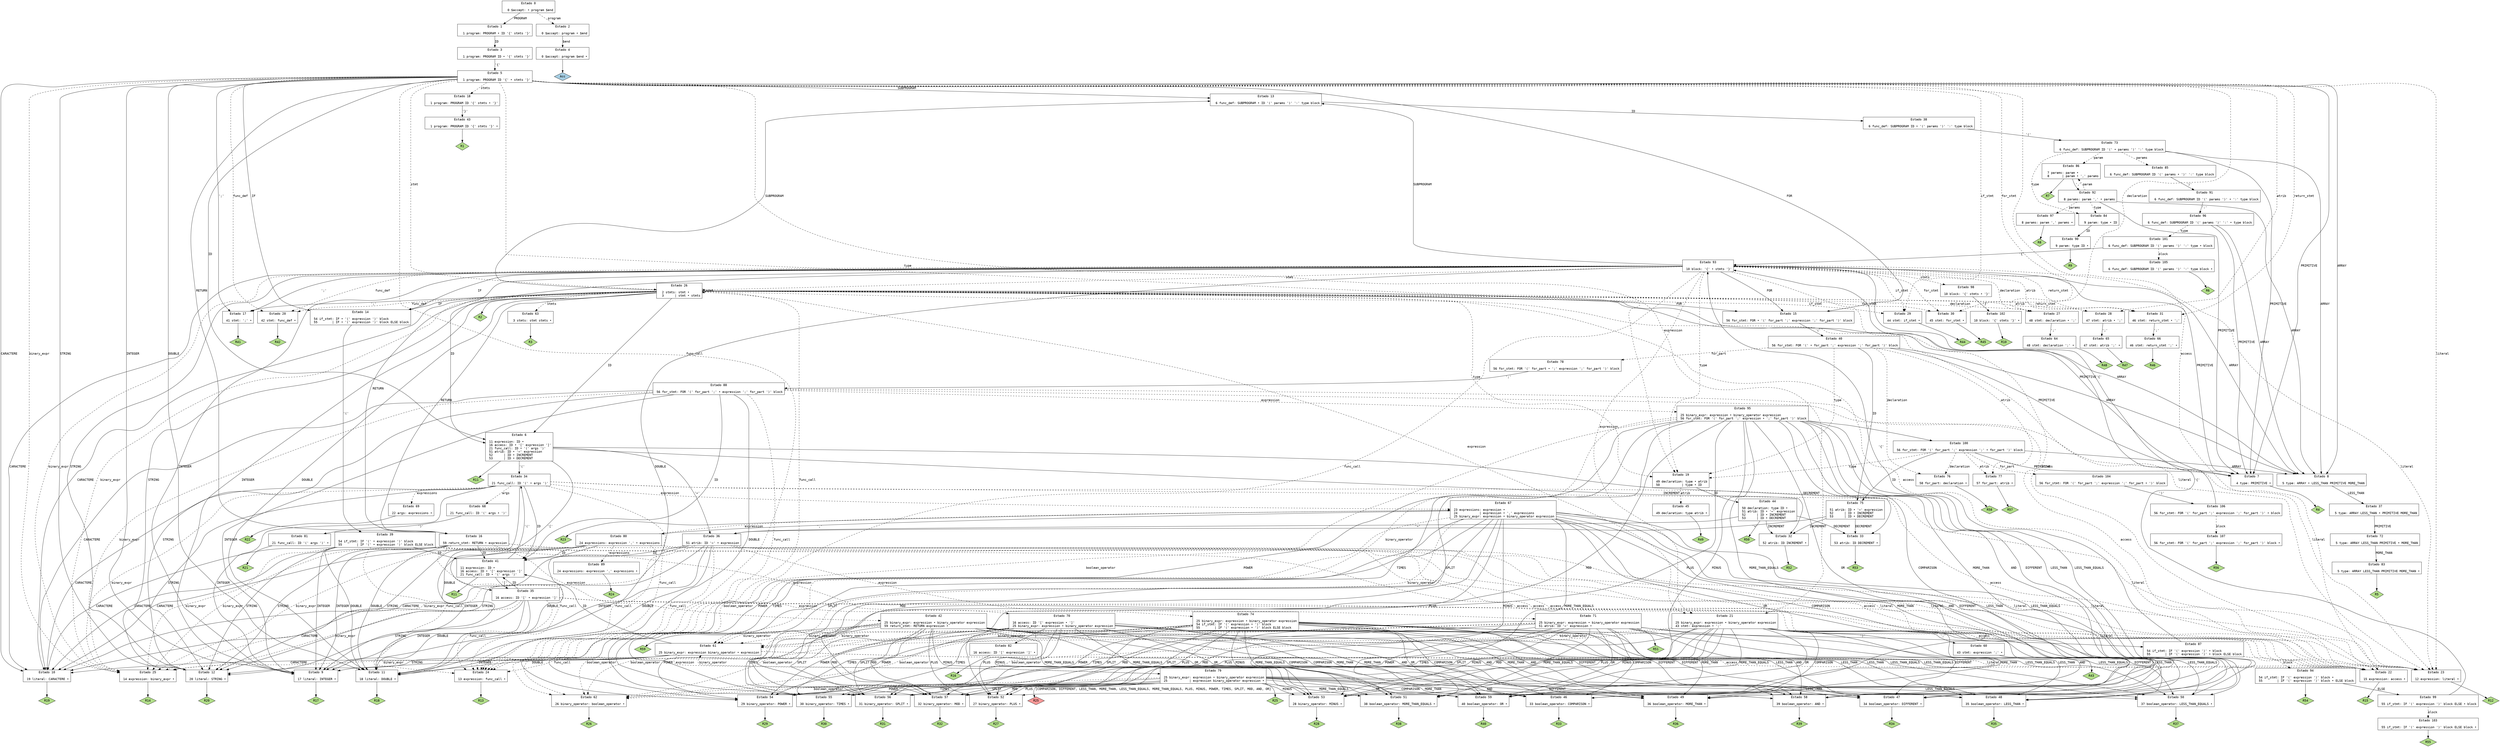 // Gerado por GNU Bison 3.8.2.
// Relate erros para <bug-bison@gnu.org>.
// Site: <https://www.gnu.org/software/bison/>.

digraph "adpp_parser.y"
{
  node [fontname = courier, shape = box, colorscheme = paired6]
  edge [fontname = courier]

  0 [label="Estado 0\n\l  0 $accept: • program $end\l"]
  0 -> 1 [style=solid label="PROGRAM"]
  0 -> 2 [style=dashed label="program"]
  1 [label="Estado 1\n\l  1 program: PROGRAM • ID '{' stmts '}'\l"]
  1 -> 3 [style=solid label="ID"]
  2 [label="Estado 2\n\l  0 $accept: program • $end\l"]
  2 -> 4 [style=solid label="$end"]
  3 [label="Estado 3\n\l  1 program: PROGRAM ID • '{' stmts '}'\l"]
  3 -> 5 [style=solid label="'{'"]
  4 [label="Estado 4\n\l  0 $accept: program $end •\l"]
  4 -> "4R0" [style=solid]
 "4R0" [label="Acc", fillcolor=1, shape=diamond, style=filled]
  5 [label="Estado 5\n\l  1 program: PROGRAM ID '{' • stmts '}'\l"]
  5 -> 6 [style=solid label="ID"]
  5 -> 7 [style=solid label="PRIMITIVE"]
  5 -> 8 [style=solid label="ARRAY"]
  5 -> 9 [style=solid label="INTEGER"]
  5 -> 10 [style=solid label="CARACTERE"]
  5 -> 11 [style=solid label="DOUBLE"]
  5 -> 12 [style=solid label="STRING"]
  5 -> 13 [style=solid label="SUBPROGRAM"]
  5 -> 14 [style=solid label="IF"]
  5 -> 15 [style=solid label="FOR"]
  5 -> 16 [style=solid label="RETURN"]
  5 -> 17 [style=solid label="';'"]
  5 -> 18 [style=dashed label="stmts"]
  5 -> 19 [style=dashed label="type"]
  5 -> 20 [style=dashed label="func_def"]
  5 -> 21 [style=dashed label="expression"]
  5 -> 22 [style=dashed label="access"]
  5 -> 23 [style=dashed label="literal"]
  5 -> 24 [style=dashed label="func_call"]
  5 -> 25 [style=dashed label="binary_expr"]
  5 -> 26 [style=dashed label="stmt"]
  5 -> 27 [style=dashed label="declaration"]
  5 -> 28 [style=dashed label="atrib"]
  5 -> 29 [style=dashed label="if_stmt"]
  5 -> 30 [style=dashed label="for_stmt"]
  5 -> 31 [style=dashed label="return_stmt"]
  6 [label="Estado 6\n\l 11 expression: ID •\l 16 access: ID • '[' expression ']'\l 21 func_call: ID • '(' args ')'\l 51 atrib: ID • '=' expression\l 52      | ID • INCREMENT\l 53      | ID • DECREMENT\l"]
  6 -> 32 [style=solid label="INCREMENT"]
  6 -> 33 [style=solid label="DECREMENT"]
  6 -> 34 [style=solid label="'('"]
  6 -> 35 [style=solid label="'['"]
  6 -> 36 [style=solid label="'='"]
  6 -> "6R11" [style=solid]
 "6R11" [label="R11", fillcolor=3, shape=diamond, style=filled]
  7 [label="Estado 7\n\l  4 type: PRIMITIVE •\l"]
  7 -> "7R4" [style=solid]
 "7R4" [label="R4", fillcolor=3, shape=diamond, style=filled]
  8 [label="Estado 8\n\l  5 type: ARRAY • LESS_THAN PRIMITIVE MORE_THAN\l"]
  8 -> 37 [style=solid label="LESS_THAN"]
  9 [label="Estado 9\n\l 17 literal: INTEGER •\l"]
  9 -> "9R17" [style=solid]
 "9R17" [label="R17", fillcolor=3, shape=diamond, style=filled]
  10 [label="Estado 10\n\l 19 literal: CARACTERE •\l"]
  10 -> "10R19" [style=solid]
 "10R19" [label="R19", fillcolor=3, shape=diamond, style=filled]
  11 [label="Estado 11\n\l 18 literal: DOUBLE •\l"]
  11 -> "11R18" [style=solid]
 "11R18" [label="R18", fillcolor=3, shape=diamond, style=filled]
  12 [label="Estado 12\n\l 20 literal: STRING •\l"]
  12 -> "12R20" [style=solid]
 "12R20" [label="R20", fillcolor=3, shape=diamond, style=filled]
  13 [label="Estado 13\n\l  6 func_def: SUBPROGRAM • ID '(' params ')' ':' type block\l"]
  13 -> 38 [style=solid label="ID"]
  14 [label="Estado 14\n\l 54 if_stmt: IF • '(' expression ')' block\l 55        | IF • '(' expression ')' block ELSE block\l"]
  14 -> 39 [style=solid label="'('"]
  15 [label="Estado 15\n\l 56 for_stmt: FOR • '(' for_part ';' expression ';' for_part ')' block\l"]
  15 -> 40 [style=solid label="'('"]
  16 [label="Estado 16\n\l 59 return_stmt: RETURN • expression\l"]
  16 -> 41 [style=solid label="ID"]
  16 -> 9 [style=solid label="INTEGER"]
  16 -> 10 [style=solid label="CARACTERE"]
  16 -> 11 [style=solid label="DOUBLE"]
  16 -> 12 [style=solid label="STRING"]
  16 -> 42 [style=dashed label="expression"]
  16 -> 22 [style=dashed label="access"]
  16 -> 23 [style=dashed label="literal"]
  16 -> 24 [style=dashed label="func_call"]
  16 -> 25 [style=dashed label="binary_expr"]
  17 [label="Estado 17\n\l 41 stmt: ';' •\l"]
  17 -> "17R41" [style=solid]
 "17R41" [label="R41", fillcolor=3, shape=diamond, style=filled]
  18 [label="Estado 18\n\l  1 program: PROGRAM ID '{' stmts • '}'\l"]
  18 -> 43 [style=solid label="'}'"]
  19 [label="Estado 19\n\l 49 declaration: type • atrib\l 50            | type • ID\l"]
  19 -> 44 [style=solid label="ID"]
  19 -> 45 [style=dashed label="atrib"]
  20 [label="Estado 20\n\l 42 stmt: func_def •\l"]
  20 -> "20R42" [style=solid]
 "20R42" [label="R42", fillcolor=3, shape=diamond, style=filled]
  21 [label="Estado 21\n\l 25 binary_expr: expression • binary_operator expression\l 43 stmt: expression • ';'\l"]
  21 -> 46 [style=solid label="COMPARISON"]
  21 -> 47 [style=solid label="DIFFERENT"]
  21 -> 48 [style=solid label="LESS_THAN"]
  21 -> 49 [style=solid label="MORE_THAN"]
  21 -> 50 [style=solid label="LESS_THAN_EQUALS"]
  21 -> 51 [style=solid label="MORE_THAN_EQUALS"]
  21 -> 52 [style=solid label="PLUS"]
  21 -> 53 [style=solid label="MINUS"]
  21 -> 54 [style=solid label="POWER"]
  21 -> 55 [style=solid label="TIMES"]
  21 -> 56 [style=solid label="SPLIT"]
  21 -> 57 [style=solid label="MOD"]
  21 -> 58 [style=solid label="AND"]
  21 -> 59 [style=solid label="OR"]
  21 -> 60 [style=solid label="';'"]
  21 -> 61 [style=dashed label="binary_operator"]
  21 -> 62 [style=dashed label="boolean_operator"]
  22 [label="Estado 22\n\l 15 expression: access •\l"]
  22 -> "22R15" [style=solid]
 "22R15" [label="R15", fillcolor=3, shape=diamond, style=filled]
  23 [label="Estado 23\n\l 12 expression: literal •\l"]
  23 -> "23R12" [style=solid]
 "23R12" [label="R12", fillcolor=3, shape=diamond, style=filled]
  24 [label="Estado 24\n\l 13 expression: func_call •\l"]
  24 -> "24R13" [style=solid]
 "24R13" [label="R13", fillcolor=3, shape=diamond, style=filled]
  25 [label="Estado 25\n\l 14 expression: binary_expr •\l"]
  25 -> "25R14" [style=solid]
 "25R14" [label="R14", fillcolor=3, shape=diamond, style=filled]
  26 [label="Estado 26\n\l  2 stmts: stmt •\l  3      | stmt • stmts\l"]
  26 -> 6 [style=solid label="ID"]
  26 -> 7 [style=solid label="PRIMITIVE"]
  26 -> 8 [style=solid label="ARRAY"]
  26 -> 9 [style=solid label="INTEGER"]
  26 -> 10 [style=solid label="CARACTERE"]
  26 -> 11 [style=solid label="DOUBLE"]
  26 -> 12 [style=solid label="STRING"]
  26 -> 13 [style=solid label="SUBPROGRAM"]
  26 -> 14 [style=solid label="IF"]
  26 -> 15 [style=solid label="FOR"]
  26 -> 16 [style=solid label="RETURN"]
  26 -> 17 [style=solid label="';'"]
  26 -> 63 [style=dashed label="stmts"]
  26 -> 19 [style=dashed label="type"]
  26 -> 20 [style=dashed label="func_def"]
  26 -> 21 [style=dashed label="expression"]
  26 -> 22 [style=dashed label="access"]
  26 -> 23 [style=dashed label="literal"]
  26 -> 24 [style=dashed label="func_call"]
  26 -> 25 [style=dashed label="binary_expr"]
  26 -> 26 [style=dashed label="stmt"]
  26 -> 27 [style=dashed label="declaration"]
  26 -> 28 [style=dashed label="atrib"]
  26 -> 29 [style=dashed label="if_stmt"]
  26 -> 30 [style=dashed label="for_stmt"]
  26 -> 31 [style=dashed label="return_stmt"]
  26 -> "26R2" [style=solid]
 "26R2" [label="R2", fillcolor=3, shape=diamond, style=filled]
  27 [label="Estado 27\n\l 48 stmt: declaration • ';'\l"]
  27 -> 64 [style=solid label="';'"]
  28 [label="Estado 28\n\l 47 stmt: atrib • ';'\l"]
  28 -> 65 [style=solid label="';'"]
  29 [label="Estado 29\n\l 44 stmt: if_stmt •\l"]
  29 -> "29R44" [style=solid]
 "29R44" [label="R44", fillcolor=3, shape=diamond, style=filled]
  30 [label="Estado 30\n\l 45 stmt: for_stmt •\l"]
  30 -> "30R45" [style=solid]
 "30R45" [label="R45", fillcolor=3, shape=diamond, style=filled]
  31 [label="Estado 31\n\l 46 stmt: return_stmt • ';'\l"]
  31 -> 66 [style=solid label="';'"]
  32 [label="Estado 32\n\l 52 atrib: ID INCREMENT •\l"]
  32 -> "32R52" [style=solid]
 "32R52" [label="R52", fillcolor=3, shape=diamond, style=filled]
  33 [label="Estado 33\n\l 53 atrib: ID DECREMENT •\l"]
  33 -> "33R53" [style=solid]
 "33R53" [label="R53", fillcolor=3, shape=diamond, style=filled]
  34 [label="Estado 34\n\l 21 func_call: ID '(' • args ')'\l"]
  34 -> 41 [style=solid label="ID"]
  34 -> 9 [style=solid label="INTEGER"]
  34 -> 10 [style=solid label="CARACTERE"]
  34 -> 11 [style=solid label="DOUBLE"]
  34 -> 12 [style=solid label="STRING"]
  34 -> 67 [style=dashed label="expression"]
  34 -> 22 [style=dashed label="access"]
  34 -> 23 [style=dashed label="literal"]
  34 -> 24 [style=dashed label="func_call"]
  34 -> 68 [style=dashed label="args"]
  34 -> 69 [style=dashed label="expressions"]
  34 -> 25 [style=dashed label="binary_expr"]
  35 [label="Estado 35\n\l 16 access: ID '[' • expression ']'\l"]
  35 -> 41 [style=solid label="ID"]
  35 -> 9 [style=solid label="INTEGER"]
  35 -> 10 [style=solid label="CARACTERE"]
  35 -> 11 [style=solid label="DOUBLE"]
  35 -> 12 [style=solid label="STRING"]
  35 -> 70 [style=dashed label="expression"]
  35 -> 22 [style=dashed label="access"]
  35 -> 23 [style=dashed label="literal"]
  35 -> 24 [style=dashed label="func_call"]
  35 -> 25 [style=dashed label="binary_expr"]
  36 [label="Estado 36\n\l 51 atrib: ID '=' • expression\l"]
  36 -> 41 [style=solid label="ID"]
  36 -> 9 [style=solid label="INTEGER"]
  36 -> 10 [style=solid label="CARACTERE"]
  36 -> 11 [style=solid label="DOUBLE"]
  36 -> 12 [style=solid label="STRING"]
  36 -> 71 [style=dashed label="expression"]
  36 -> 22 [style=dashed label="access"]
  36 -> 23 [style=dashed label="literal"]
  36 -> 24 [style=dashed label="func_call"]
  36 -> 25 [style=dashed label="binary_expr"]
  37 [label="Estado 37\n\l  5 type: ARRAY LESS_THAN • PRIMITIVE MORE_THAN\l"]
  37 -> 72 [style=solid label="PRIMITIVE"]
  38 [label="Estado 38\n\l  6 func_def: SUBPROGRAM ID • '(' params ')' ':' type block\l"]
  38 -> 73 [style=solid label="'('"]
  39 [label="Estado 39\n\l 54 if_stmt: IF '(' • expression ')' block\l 55        | IF '(' • expression ')' block ELSE block\l"]
  39 -> 41 [style=solid label="ID"]
  39 -> 9 [style=solid label="INTEGER"]
  39 -> 10 [style=solid label="CARACTERE"]
  39 -> 11 [style=solid label="DOUBLE"]
  39 -> 12 [style=solid label="STRING"]
  39 -> 74 [style=dashed label="expression"]
  39 -> 22 [style=dashed label="access"]
  39 -> 23 [style=dashed label="literal"]
  39 -> 24 [style=dashed label="func_call"]
  39 -> 25 [style=dashed label="binary_expr"]
  40 [label="Estado 40\n\l 56 for_stmt: FOR '(' • for_part ';' expression ';' for_part ')' block\l"]
  40 -> 75 [style=solid label="ID"]
  40 -> 7 [style=solid label="PRIMITIVE"]
  40 -> 8 [style=solid label="ARRAY"]
  40 -> 19 [style=dashed label="type"]
  40 -> 76 [style=dashed label="declaration"]
  40 -> 77 [style=dashed label="atrib"]
  40 -> 78 [style=dashed label="for_part"]
  41 [label="Estado 41\n\l 11 expression: ID •\l 16 access: ID • '[' expression ']'\l 21 func_call: ID • '(' args ')'\l"]
  41 -> 34 [style=solid label="'('"]
  41 -> 35 [style=solid label="'['"]
  41 -> "41R11" [style=solid]
 "41R11" [label="R11", fillcolor=3, shape=diamond, style=filled]
  42 [label="Estado 42\n\l 25 binary_expr: expression • binary_operator expression\l 59 return_stmt: RETURN expression •\l"]
  42 -> 46 [style=solid label="COMPARISON"]
  42 -> 47 [style=solid label="DIFFERENT"]
  42 -> 48 [style=solid label="LESS_THAN"]
  42 -> 49 [style=solid label="MORE_THAN"]
  42 -> 50 [style=solid label="LESS_THAN_EQUALS"]
  42 -> 51 [style=solid label="MORE_THAN_EQUALS"]
  42 -> 52 [style=solid label="PLUS"]
  42 -> 53 [style=solid label="MINUS"]
  42 -> 54 [style=solid label="POWER"]
  42 -> 55 [style=solid label="TIMES"]
  42 -> 56 [style=solid label="SPLIT"]
  42 -> 57 [style=solid label="MOD"]
  42 -> 58 [style=solid label="AND"]
  42 -> 59 [style=solid label="OR"]
  42 -> 61 [style=dashed label="binary_operator"]
  42 -> 62 [style=dashed label="boolean_operator"]
  42 -> "42R59" [style=solid]
 "42R59" [label="R59", fillcolor=3, shape=diamond, style=filled]
  43 [label="Estado 43\n\l  1 program: PROGRAM ID '{' stmts '}' •\l"]
  43 -> "43R1" [style=solid]
 "43R1" [label="R1", fillcolor=3, shape=diamond, style=filled]
  44 [label="Estado 44\n\l 50 declaration: type ID •\l 51 atrib: ID • '=' expression\l 52      | ID • INCREMENT\l 53      | ID • DECREMENT\l"]
  44 -> 32 [style=solid label="INCREMENT"]
  44 -> 33 [style=solid label="DECREMENT"]
  44 -> 36 [style=solid label="'='"]
  44 -> "44R50" [style=solid]
 "44R50" [label="R50", fillcolor=3, shape=diamond, style=filled]
  45 [label="Estado 45\n\l 49 declaration: type atrib •\l"]
  45 -> "45R49" [style=solid]
 "45R49" [label="R49", fillcolor=3, shape=diamond, style=filled]
  46 [label="Estado 46\n\l 33 boolean_operator: COMPARISON •\l"]
  46 -> "46R33" [style=solid]
 "46R33" [label="R33", fillcolor=3, shape=diamond, style=filled]
  47 [label="Estado 47\n\l 34 boolean_operator: DIFFERENT •\l"]
  47 -> "47R34" [style=solid]
 "47R34" [label="R34", fillcolor=3, shape=diamond, style=filled]
  48 [label="Estado 48\n\l 35 boolean_operator: LESS_THAN •\l"]
  48 -> "48R35" [style=solid]
 "48R35" [label="R35", fillcolor=3, shape=diamond, style=filled]
  49 [label="Estado 49\n\l 36 boolean_operator: MORE_THAN •\l"]
  49 -> "49R36" [style=solid]
 "49R36" [label="R36", fillcolor=3, shape=diamond, style=filled]
  50 [label="Estado 50\n\l 37 boolean_operator: LESS_THAN_EQUALS •\l"]
  50 -> "50R37" [style=solid]
 "50R37" [label="R37", fillcolor=3, shape=diamond, style=filled]
  51 [label="Estado 51\n\l 38 boolean_operator: MORE_THAN_EQUALS •\l"]
  51 -> "51R38" [style=solid]
 "51R38" [label="R38", fillcolor=3, shape=diamond, style=filled]
  52 [label="Estado 52\n\l 27 binary_operator: PLUS •\l"]
  52 -> "52R27" [style=solid]
 "52R27" [label="R27", fillcolor=3, shape=diamond, style=filled]
  53 [label="Estado 53\n\l 28 binary_operator: MINUS •\l"]
  53 -> "53R28" [style=solid]
 "53R28" [label="R28", fillcolor=3, shape=diamond, style=filled]
  54 [label="Estado 54\n\l 29 binary_operator: POWER •\l"]
  54 -> "54R29" [style=solid]
 "54R29" [label="R29", fillcolor=3, shape=diamond, style=filled]
  55 [label="Estado 55\n\l 30 binary_operator: TIMES •\l"]
  55 -> "55R30" [style=solid]
 "55R30" [label="R30", fillcolor=3, shape=diamond, style=filled]
  56 [label="Estado 56\n\l 31 binary_operator: SPLIT •\l"]
  56 -> "56R31" [style=solid]
 "56R31" [label="R31", fillcolor=3, shape=diamond, style=filled]
  57 [label="Estado 57\n\l 32 binary_operator: MOD •\l"]
  57 -> "57R32" [style=solid]
 "57R32" [label="R32", fillcolor=3, shape=diamond, style=filled]
  58 [label="Estado 58\n\l 39 boolean_operator: AND •\l"]
  58 -> "58R39" [style=solid]
 "58R39" [label="R39", fillcolor=3, shape=diamond, style=filled]
  59 [label="Estado 59\n\l 40 boolean_operator: OR •\l"]
  59 -> "59R40" [style=solid]
 "59R40" [label="R40", fillcolor=3, shape=diamond, style=filled]
  60 [label="Estado 60\n\l 43 stmt: expression ';' •\l"]
  60 -> "60R43" [style=solid]
 "60R43" [label="R43", fillcolor=3, shape=diamond, style=filled]
  61 [label="Estado 61\n\l 25 binary_expr: expression binary_operator • expression\l"]
  61 -> 41 [style=solid label="ID"]
  61 -> 9 [style=solid label="INTEGER"]
  61 -> 10 [style=solid label="CARACTERE"]
  61 -> 11 [style=solid label="DOUBLE"]
  61 -> 12 [style=solid label="STRING"]
  61 -> 79 [style=dashed label="expression"]
  61 -> 22 [style=dashed label="access"]
  61 -> 23 [style=dashed label="literal"]
  61 -> 24 [style=dashed label="func_call"]
  61 -> 25 [style=dashed label="binary_expr"]
  62 [label="Estado 62\n\l 26 binary_operator: boolean_operator •\l"]
  62 -> "62R26" [style=solid]
 "62R26" [label="R26", fillcolor=3, shape=diamond, style=filled]
  63 [label="Estado 63\n\l  3 stmts: stmt stmts •\l"]
  63 -> "63R3" [style=solid]
 "63R3" [label="R3", fillcolor=3, shape=diamond, style=filled]
  64 [label="Estado 64\n\l 48 stmt: declaration ';' •\l"]
  64 -> "64R48" [style=solid]
 "64R48" [label="R48", fillcolor=3, shape=diamond, style=filled]
  65 [label="Estado 65\n\l 47 stmt: atrib ';' •\l"]
  65 -> "65R47" [style=solid]
 "65R47" [label="R47", fillcolor=3, shape=diamond, style=filled]
  66 [label="Estado 66\n\l 46 stmt: return_stmt ';' •\l"]
  66 -> "66R46" [style=solid]
 "66R46" [label="R46", fillcolor=3, shape=diamond, style=filled]
  67 [label="Estado 67\n\l 23 expressions: expression •\l 24            | expression • ',' expressions\l 25 binary_expr: expression • binary_operator expression\l"]
  67 -> 46 [style=solid label="COMPARISON"]
  67 -> 47 [style=solid label="DIFFERENT"]
  67 -> 48 [style=solid label="LESS_THAN"]
  67 -> 49 [style=solid label="MORE_THAN"]
  67 -> 50 [style=solid label="LESS_THAN_EQUALS"]
  67 -> 51 [style=solid label="MORE_THAN_EQUALS"]
  67 -> 52 [style=solid label="PLUS"]
  67 -> 53 [style=solid label="MINUS"]
  67 -> 54 [style=solid label="POWER"]
  67 -> 55 [style=solid label="TIMES"]
  67 -> 56 [style=solid label="SPLIT"]
  67 -> 57 [style=solid label="MOD"]
  67 -> 58 [style=solid label="AND"]
  67 -> 59 [style=solid label="OR"]
  67 -> 80 [style=solid label="','"]
  67 -> 61 [style=dashed label="binary_operator"]
  67 -> 62 [style=dashed label="boolean_operator"]
  67 -> "67R23" [style=solid]
 "67R23" [label="R23", fillcolor=3, shape=diamond, style=filled]
  68 [label="Estado 68\n\l 21 func_call: ID '(' args • ')'\l"]
  68 -> 81 [style=solid label="')'"]
  69 [label="Estado 69\n\l 22 args: expressions •\l"]
  69 -> "69R22" [style=solid]
 "69R22" [label="R22", fillcolor=3, shape=diamond, style=filled]
  70 [label="Estado 70\n\l 16 access: ID '[' expression • ']'\l 25 binary_expr: expression • binary_operator expression\l"]
  70 -> 46 [style=solid label="COMPARISON"]
  70 -> 47 [style=solid label="DIFFERENT"]
  70 -> 48 [style=solid label="LESS_THAN"]
  70 -> 49 [style=solid label="MORE_THAN"]
  70 -> 50 [style=solid label="LESS_THAN_EQUALS"]
  70 -> 51 [style=solid label="MORE_THAN_EQUALS"]
  70 -> 52 [style=solid label="PLUS"]
  70 -> 53 [style=solid label="MINUS"]
  70 -> 54 [style=solid label="POWER"]
  70 -> 55 [style=solid label="TIMES"]
  70 -> 56 [style=solid label="SPLIT"]
  70 -> 57 [style=solid label="MOD"]
  70 -> 58 [style=solid label="AND"]
  70 -> 59 [style=solid label="OR"]
  70 -> 82 [style=solid label="']'"]
  70 -> 61 [style=dashed label="binary_operator"]
  70 -> 62 [style=dashed label="boolean_operator"]
  71 [label="Estado 71\n\l 25 binary_expr: expression • binary_operator expression\l 51 atrib: ID '=' expression •\l"]
  71 -> 46 [style=solid label="COMPARISON"]
  71 -> 47 [style=solid label="DIFFERENT"]
  71 -> 48 [style=solid label="LESS_THAN"]
  71 -> 49 [style=solid label="MORE_THAN"]
  71 -> 50 [style=solid label="LESS_THAN_EQUALS"]
  71 -> 51 [style=solid label="MORE_THAN_EQUALS"]
  71 -> 52 [style=solid label="PLUS"]
  71 -> 53 [style=solid label="MINUS"]
  71 -> 54 [style=solid label="POWER"]
  71 -> 55 [style=solid label="TIMES"]
  71 -> 56 [style=solid label="SPLIT"]
  71 -> 57 [style=solid label="MOD"]
  71 -> 58 [style=solid label="AND"]
  71 -> 59 [style=solid label="OR"]
  71 -> 61 [style=dashed label="binary_operator"]
  71 -> 62 [style=dashed label="boolean_operator"]
  71 -> "71R51" [style=solid]
 "71R51" [label="R51", fillcolor=3, shape=diamond, style=filled]
  72 [label="Estado 72\n\l  5 type: ARRAY LESS_THAN PRIMITIVE • MORE_THAN\l"]
  72 -> 83 [style=solid label="MORE_THAN"]
  73 [label="Estado 73\n\l  6 func_def: SUBPROGRAM ID '(' • params ')' ':' type block\l"]
  73 -> 7 [style=solid label="PRIMITIVE"]
  73 -> 8 [style=solid label="ARRAY"]
  73 -> 84 [style=dashed label="type"]
  73 -> 85 [style=dashed label="params"]
  73 -> 86 [style=dashed label="param"]
  74 [label="Estado 74\n\l 25 binary_expr: expression • binary_operator expression\l 54 if_stmt: IF '(' expression • ')' block\l 55        | IF '(' expression • ')' block ELSE block\l"]
  74 -> 46 [style=solid label="COMPARISON"]
  74 -> 47 [style=solid label="DIFFERENT"]
  74 -> 48 [style=solid label="LESS_THAN"]
  74 -> 49 [style=solid label="MORE_THAN"]
  74 -> 50 [style=solid label="LESS_THAN_EQUALS"]
  74 -> 51 [style=solid label="MORE_THAN_EQUALS"]
  74 -> 52 [style=solid label="PLUS"]
  74 -> 53 [style=solid label="MINUS"]
  74 -> 54 [style=solid label="POWER"]
  74 -> 55 [style=solid label="TIMES"]
  74 -> 56 [style=solid label="SPLIT"]
  74 -> 57 [style=solid label="MOD"]
  74 -> 58 [style=solid label="AND"]
  74 -> 59 [style=solid label="OR"]
  74 -> 87 [style=solid label="')'"]
  74 -> 61 [style=dashed label="binary_operator"]
  74 -> 62 [style=dashed label="boolean_operator"]
  75 [label="Estado 75\n\l 51 atrib: ID • '=' expression\l 52      | ID • INCREMENT\l 53      | ID • DECREMENT\l"]
  75 -> 32 [style=solid label="INCREMENT"]
  75 -> 33 [style=solid label="DECREMENT"]
  75 -> 36 [style=solid label="'='"]
  76 [label="Estado 76\n\l 58 for_part: declaration •\l"]
  76 -> "76R58" [style=solid]
 "76R58" [label="R58", fillcolor=3, shape=diamond, style=filled]
  77 [label="Estado 77\n\l 57 for_part: atrib •\l"]
  77 -> "77R57" [style=solid]
 "77R57" [label="R57", fillcolor=3, shape=diamond, style=filled]
  78 [label="Estado 78\n\l 56 for_stmt: FOR '(' for_part • ';' expression ';' for_part ')' block\l"]
  78 -> 88 [style=solid label="';'"]
  79 [label="Estado 79\n\l 25 binary_expr: expression • binary_operator expression\l 25            | expression binary_operator expression •\l"]
  79 -> 46 [style=solid label="COMPARISON"]
  79 -> 47 [style=solid label="DIFFERENT"]
  79 -> 48 [style=solid label="LESS_THAN"]
  79 -> 49 [style=solid label="MORE_THAN"]
  79 -> 50 [style=solid label="LESS_THAN_EQUALS"]
  79 -> 51 [style=solid label="MORE_THAN_EQUALS"]
  79 -> 52 [style=solid label="PLUS"]
  79 -> 53 [style=solid label="MINUS"]
  79 -> 54 [style=solid label="POWER"]
  79 -> 55 [style=solid label="TIMES"]
  79 -> 56 [style=solid label="SPLIT"]
  79 -> 57 [style=solid label="MOD"]
  79 -> 58 [style=solid label="AND"]
  79 -> 59 [style=solid label="OR"]
  79 -> 61 [style=dashed label="binary_operator"]
  79 -> 62 [style=dashed label="boolean_operator"]
  79 -> "79R25d" [label="[COMPARISON, DIFFERENT, LESS_THAN, MORE_THAN, LESS_THAN_EQUALS, MORE_THAN_EQUALS, PLUS, MINUS, POWER, TIMES, SPLIT, MOD, AND, OR]", style=solid]
 "79R25d" [label="R25", fillcolor=5, shape=diamond, style=filled]
  79 -> "79R25" [style=solid]
 "79R25" [label="R25", fillcolor=3, shape=diamond, style=filled]
  80 [label="Estado 80\n\l 24 expressions: expression ',' • expressions\l"]
  80 -> 41 [style=solid label="ID"]
  80 -> 9 [style=solid label="INTEGER"]
  80 -> 10 [style=solid label="CARACTERE"]
  80 -> 11 [style=solid label="DOUBLE"]
  80 -> 12 [style=solid label="STRING"]
  80 -> 67 [style=dashed label="expression"]
  80 -> 22 [style=dashed label="access"]
  80 -> 23 [style=dashed label="literal"]
  80 -> 24 [style=dashed label="func_call"]
  80 -> 89 [style=dashed label="expressions"]
  80 -> 25 [style=dashed label="binary_expr"]
  81 [label="Estado 81\n\l 21 func_call: ID '(' args ')' •\l"]
  81 -> "81R21" [style=solid]
 "81R21" [label="R21", fillcolor=3, shape=diamond, style=filled]
  82 [label="Estado 82\n\l 16 access: ID '[' expression ']' •\l"]
  82 -> "82R16" [style=solid]
 "82R16" [label="R16", fillcolor=3, shape=diamond, style=filled]
  83 [label="Estado 83\n\l  5 type: ARRAY LESS_THAN PRIMITIVE MORE_THAN •\l"]
  83 -> "83R5" [style=solid]
 "83R5" [label="R5", fillcolor=3, shape=diamond, style=filled]
  84 [label="Estado 84\n\l  9 param: type • ID\l"]
  84 -> 90 [style=solid label="ID"]
  85 [label="Estado 85\n\l  6 func_def: SUBPROGRAM ID '(' params • ')' ':' type block\l"]
  85 -> 91 [style=solid label="')'"]
  86 [label="Estado 86\n\l  7 params: param •\l  8       | param • ',' params\l"]
  86 -> 92 [style=solid label="','"]
  86 -> "86R7" [style=solid]
 "86R7" [label="R7", fillcolor=3, shape=diamond, style=filled]
  87 [label="Estado 87\n\l 54 if_stmt: IF '(' expression ')' • block\l 55        | IF '(' expression ')' • block ELSE block\l"]
  87 -> 93 [style=solid label="'{'"]
  87 -> 94 [style=dashed label="block"]
  88 [label="Estado 88\n\l 56 for_stmt: FOR '(' for_part ';' • expression ';' for_part ')' block\l"]
  88 -> 41 [style=solid label="ID"]
  88 -> 9 [style=solid label="INTEGER"]
  88 -> 10 [style=solid label="CARACTERE"]
  88 -> 11 [style=solid label="DOUBLE"]
  88 -> 12 [style=solid label="STRING"]
  88 -> 95 [style=dashed label="expression"]
  88 -> 22 [style=dashed label="access"]
  88 -> 23 [style=dashed label="literal"]
  88 -> 24 [style=dashed label="func_call"]
  88 -> 25 [style=dashed label="binary_expr"]
  89 [label="Estado 89\n\l 24 expressions: expression ',' expressions •\l"]
  89 -> "89R24" [style=solid]
 "89R24" [label="R24", fillcolor=3, shape=diamond, style=filled]
  90 [label="Estado 90\n\l  9 param: type ID •\l"]
  90 -> "90R9" [style=solid]
 "90R9" [label="R9", fillcolor=3, shape=diamond, style=filled]
  91 [label="Estado 91\n\l  6 func_def: SUBPROGRAM ID '(' params ')' • ':' type block\l"]
  91 -> 96 [style=solid label="':'"]
  92 [label="Estado 92\n\l  8 params: param ',' • params\l"]
  92 -> 7 [style=solid label="PRIMITIVE"]
  92 -> 8 [style=solid label="ARRAY"]
  92 -> 84 [style=dashed label="type"]
  92 -> 97 [style=dashed label="params"]
  92 -> 86 [style=dashed label="param"]
  93 [label="Estado 93\n\l 10 block: '{' • stmts '}'\l"]
  93 -> 6 [style=solid label="ID"]
  93 -> 7 [style=solid label="PRIMITIVE"]
  93 -> 8 [style=solid label="ARRAY"]
  93 -> 9 [style=solid label="INTEGER"]
  93 -> 10 [style=solid label="CARACTERE"]
  93 -> 11 [style=solid label="DOUBLE"]
  93 -> 12 [style=solid label="STRING"]
  93 -> 13 [style=solid label="SUBPROGRAM"]
  93 -> 14 [style=solid label="IF"]
  93 -> 15 [style=solid label="FOR"]
  93 -> 16 [style=solid label="RETURN"]
  93 -> 17 [style=solid label="';'"]
  93 -> 98 [style=dashed label="stmts"]
  93 -> 19 [style=dashed label="type"]
  93 -> 20 [style=dashed label="func_def"]
  93 -> 21 [style=dashed label="expression"]
  93 -> 22 [style=dashed label="access"]
  93 -> 23 [style=dashed label="literal"]
  93 -> 24 [style=dashed label="func_call"]
  93 -> 25 [style=dashed label="binary_expr"]
  93 -> 26 [style=dashed label="stmt"]
  93 -> 27 [style=dashed label="declaration"]
  93 -> 28 [style=dashed label="atrib"]
  93 -> 29 [style=dashed label="if_stmt"]
  93 -> 30 [style=dashed label="for_stmt"]
  93 -> 31 [style=dashed label="return_stmt"]
  94 [label="Estado 94\n\l 54 if_stmt: IF '(' expression ')' block •\l 55        | IF '(' expression ')' block • ELSE block\l"]
  94 -> 99 [style=solid label="ELSE"]
  94 -> "94R54" [style=solid]
 "94R54" [label="R54", fillcolor=3, shape=diamond, style=filled]
  95 [label="Estado 95\n\l 25 binary_expr: expression • binary_operator expression\l 56 for_stmt: FOR '(' for_part ';' expression • ';' for_part ')' block\l"]
  95 -> 46 [style=solid label="COMPARISON"]
  95 -> 47 [style=solid label="DIFFERENT"]
  95 -> 48 [style=solid label="LESS_THAN"]
  95 -> 49 [style=solid label="MORE_THAN"]
  95 -> 50 [style=solid label="LESS_THAN_EQUALS"]
  95 -> 51 [style=solid label="MORE_THAN_EQUALS"]
  95 -> 52 [style=solid label="PLUS"]
  95 -> 53 [style=solid label="MINUS"]
  95 -> 54 [style=solid label="POWER"]
  95 -> 55 [style=solid label="TIMES"]
  95 -> 56 [style=solid label="SPLIT"]
  95 -> 57 [style=solid label="MOD"]
  95 -> 58 [style=solid label="AND"]
  95 -> 59 [style=solid label="OR"]
  95 -> 100 [style=solid label="';'"]
  95 -> 61 [style=dashed label="binary_operator"]
  95 -> 62 [style=dashed label="boolean_operator"]
  96 [label="Estado 96\n\l  6 func_def: SUBPROGRAM ID '(' params ')' ':' • type block\l"]
  96 -> 7 [style=solid label="PRIMITIVE"]
  96 -> 8 [style=solid label="ARRAY"]
  96 -> 101 [style=dashed label="type"]
  97 [label="Estado 97\n\l  8 params: param ',' params •\l"]
  97 -> "97R8" [style=solid]
 "97R8" [label="R8", fillcolor=3, shape=diamond, style=filled]
  98 [label="Estado 98\n\l 10 block: '{' stmts • '}'\l"]
  98 -> 102 [style=solid label="'}'"]
  99 [label="Estado 99\n\l 55 if_stmt: IF '(' expression ')' block ELSE • block\l"]
  99 -> 93 [style=solid label="'{'"]
  99 -> 103 [style=dashed label="block"]
  100 [label="Estado 100\n\l 56 for_stmt: FOR '(' for_part ';' expression ';' • for_part ')' block\l"]
  100 -> 75 [style=solid label="ID"]
  100 -> 7 [style=solid label="PRIMITIVE"]
  100 -> 8 [style=solid label="ARRAY"]
  100 -> 19 [style=dashed label="type"]
  100 -> 76 [style=dashed label="declaration"]
  100 -> 77 [style=dashed label="atrib"]
  100 -> 104 [style=dashed label="for_part"]
  101 [label="Estado 101\n\l  6 func_def: SUBPROGRAM ID '(' params ')' ':' type • block\l"]
  101 -> 93 [style=solid label="'{'"]
  101 -> 105 [style=dashed label="block"]
  102 [label="Estado 102\n\l 10 block: '{' stmts '}' •\l"]
  102 -> "102R10" [style=solid]
 "102R10" [label="R10", fillcolor=3, shape=diamond, style=filled]
  103 [label="Estado 103\n\l 55 if_stmt: IF '(' expression ')' block ELSE block •\l"]
  103 -> "103R55" [style=solid]
 "103R55" [label="R55", fillcolor=3, shape=diamond, style=filled]
  104 [label="Estado 104\n\l 56 for_stmt: FOR '(' for_part ';' expression ';' for_part • ')' block\l"]
  104 -> 106 [style=solid label="')'"]
  105 [label="Estado 105\n\l  6 func_def: SUBPROGRAM ID '(' params ')' ':' type block •\l"]
  105 -> "105R6" [style=solid]
 "105R6" [label="R6", fillcolor=3, shape=diamond, style=filled]
  106 [label="Estado 106\n\l 56 for_stmt: FOR '(' for_part ';' expression ';' for_part ')' • block\l"]
  106 -> 93 [style=solid label="'{'"]
  106 -> 107 [style=dashed label="block"]
  107 [label="Estado 107\n\l 56 for_stmt: FOR '(' for_part ';' expression ';' for_part ')' block •\l"]
  107 -> "107R56" [style=solid]
 "107R56" [label="R56", fillcolor=3, shape=diamond, style=filled]
}
